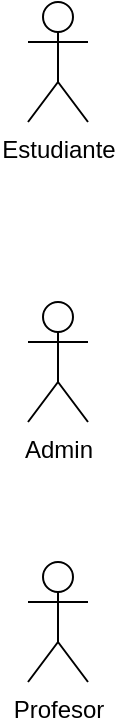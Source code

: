 <mxfile version="20.5.3" type="github">
  <diagram id="AYHsNj7UqvlPwNfMaj41" name="Pàgina-1">
    <mxGraphModel dx="1422" dy="737" grid="1" gridSize="10" guides="1" tooltips="1" connect="1" arrows="1" fold="1" page="1" pageScale="1" pageWidth="10000" pageHeight="7000" math="0" shadow="0">
      <root>
        <mxCell id="0" />
        <mxCell id="1" parent="0" />
        <mxCell id="_TnW2diXNQogOkegqYNa-1" value="&lt;div&gt;Estudiante&lt;/div&gt;" style="shape=umlActor;verticalLabelPosition=bottom;verticalAlign=top;html=1;outlineConnect=0;" vertex="1" parent="1">
          <mxGeometry x="180" y="150" width="30" height="60" as="geometry" />
        </mxCell>
        <mxCell id="_TnW2diXNQogOkegqYNa-2" value="&lt;div&gt;Profesor&lt;/div&gt;" style="shape=umlActor;verticalLabelPosition=bottom;verticalAlign=top;html=1;outlineConnect=0;" vertex="1" parent="1">
          <mxGeometry x="180" y="430" width="30" height="60" as="geometry" />
        </mxCell>
        <mxCell id="_TnW2diXNQogOkegqYNa-3" value="&lt;div&gt;Admin&lt;/div&gt;" style="shape=umlActor;verticalLabelPosition=bottom;verticalAlign=top;html=1;outlineConnect=0;" vertex="1" parent="1">
          <mxGeometry x="180" y="300" width="30" height="60" as="geometry" />
        </mxCell>
      </root>
    </mxGraphModel>
  </diagram>
</mxfile>
